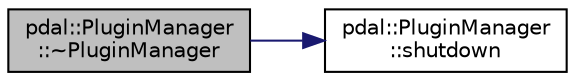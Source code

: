 digraph "pdal::PluginManager::~PluginManager"
{
  edge [fontname="Helvetica",fontsize="10",labelfontname="Helvetica",labelfontsize="10"];
  node [fontname="Helvetica",fontsize="10",shape=record];
  rankdir="LR";
  Node1 [label="pdal::PluginManager\l::~PluginManager",height=0.2,width=0.4,color="black", fillcolor="grey75", style="filled", fontcolor="black"];
  Node1 -> Node2 [color="midnightblue",fontsize="10",style="solid",fontname="Helvetica"];
  Node2 [label="pdal::PluginManager\l::shutdown",height=0.2,width=0.4,color="black", fillcolor="white", style="filled",URL="$classpdal_1_1PluginManager.html#aeffadbe816c65bb74e45b1c1d281180a"];
}
